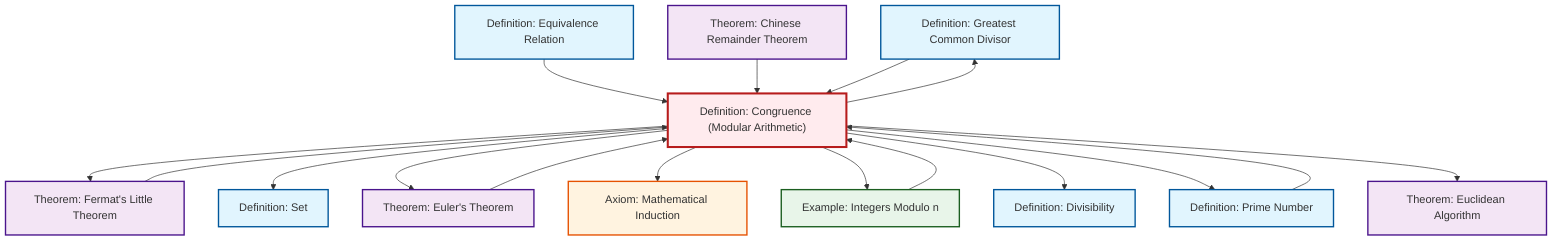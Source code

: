 graph TD
    classDef definition fill:#e1f5fe,stroke:#01579b,stroke-width:2px
    classDef theorem fill:#f3e5f5,stroke:#4a148c,stroke-width:2px
    classDef axiom fill:#fff3e0,stroke:#e65100,stroke-width:2px
    classDef example fill:#e8f5e9,stroke:#1b5e20,stroke-width:2px
    classDef current fill:#ffebee,stroke:#b71c1c,stroke-width:3px
    def-gcd["Definition: Greatest Common Divisor"]:::definition
    def-congruence["Definition: Congruence (Modular Arithmetic)"]:::definition
    ax-induction["Axiom: Mathematical Induction"]:::axiom
    def-prime["Definition: Prime Number"]:::definition
    thm-chinese-remainder["Theorem: Chinese Remainder Theorem"]:::theorem
    def-set["Definition: Set"]:::definition
    ex-quotient-integers-mod-n["Example: Integers Modulo n"]:::example
    thm-fermat-little["Theorem: Fermat's Little Theorem"]:::theorem
    thm-euler["Theorem: Euler's Theorem"]:::theorem
    def-divisibility["Definition: Divisibility"]:::definition
    def-equivalence-relation["Definition: Equivalence Relation"]:::definition
    thm-euclidean-algorithm["Theorem: Euclidean Algorithm"]:::theorem
    def-congruence --> thm-fermat-little
    thm-euler --> def-congruence
    def-prime --> def-congruence
    def-congruence --> def-set
    def-congruence --> def-gcd
    def-congruence --> thm-euler
    def-congruence --> ax-induction
    def-congruence --> ex-quotient-integers-mod-n
    thm-fermat-little --> def-congruence
    def-equivalence-relation --> def-congruence
    thm-chinese-remainder --> def-congruence
    def-gcd --> def-congruence
    def-congruence --> def-divisibility
    def-congruence --> def-prime
    def-congruence --> thm-euclidean-algorithm
    ex-quotient-integers-mod-n --> def-congruence
    class def-congruence current